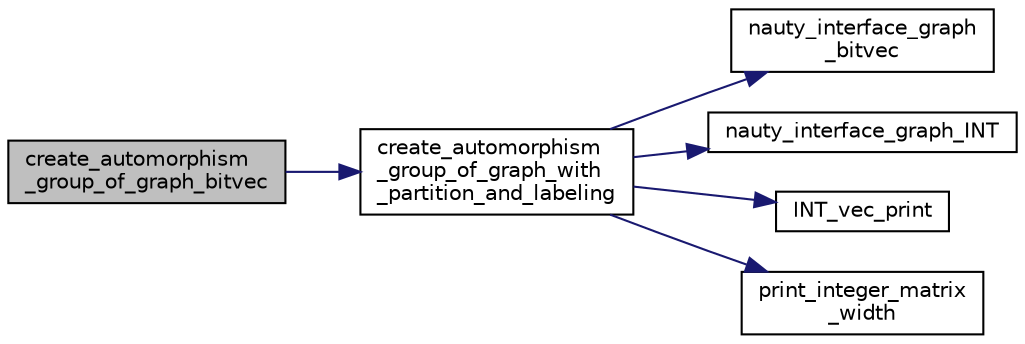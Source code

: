 digraph "create_automorphism_group_of_graph_bitvec"
{
  edge [fontname="Helvetica",fontsize="10",labelfontname="Helvetica",labelfontsize="10"];
  node [fontname="Helvetica",fontsize="10",shape=record];
  rankdir="LR";
  Node1036 [label="create_automorphism\l_group_of_graph_bitvec",height=0.2,width=0.4,color="black", fillcolor="grey75", style="filled", fontcolor="black"];
  Node1036 -> Node1037 [color="midnightblue",fontsize="10",style="solid",fontname="Helvetica"];
  Node1037 [label="create_automorphism\l_group_of_graph_with\l_partition_and_labeling",height=0.2,width=0.4,color="black", fillcolor="white", style="filled",URL="$d5/d90/action__global_8_c.html#a053822b1b3dac057bedfa4b69c842962"];
  Node1037 -> Node1038 [color="midnightblue",fontsize="10",style="solid",fontname="Helvetica"];
  Node1038 [label="nauty_interface_graph\l_bitvec",height=0.2,width=0.4,color="black", fillcolor="white", style="filled",URL="$d5/de6/graph__theory__nauty_8h.html#abe4281e898698702cba0d232e28739d9"];
  Node1037 -> Node1039 [color="midnightblue",fontsize="10",style="solid",fontname="Helvetica"];
  Node1039 [label="nauty_interface_graph_INT",height=0.2,width=0.4,color="black", fillcolor="white", style="filled",URL="$d5/de6/graph__theory__nauty_8h.html#a4e706766ff9e4a639f8dae923220b1fb"];
  Node1037 -> Node1040 [color="midnightblue",fontsize="10",style="solid",fontname="Helvetica"];
  Node1040 [label="INT_vec_print",height=0.2,width=0.4,color="black", fillcolor="white", style="filled",URL="$df/dbf/sajeeb_8_c.html#a79a5901af0b47dd0d694109543c027fe"];
  Node1037 -> Node1041 [color="midnightblue",fontsize="10",style="solid",fontname="Helvetica"];
  Node1041 [label="print_integer_matrix\l_width",height=0.2,width=0.4,color="black", fillcolor="white", style="filled",URL="$d5/db4/io__and__os_8h.html#aa78f3e73fc2179251bd15adbcc31573f"];
}
